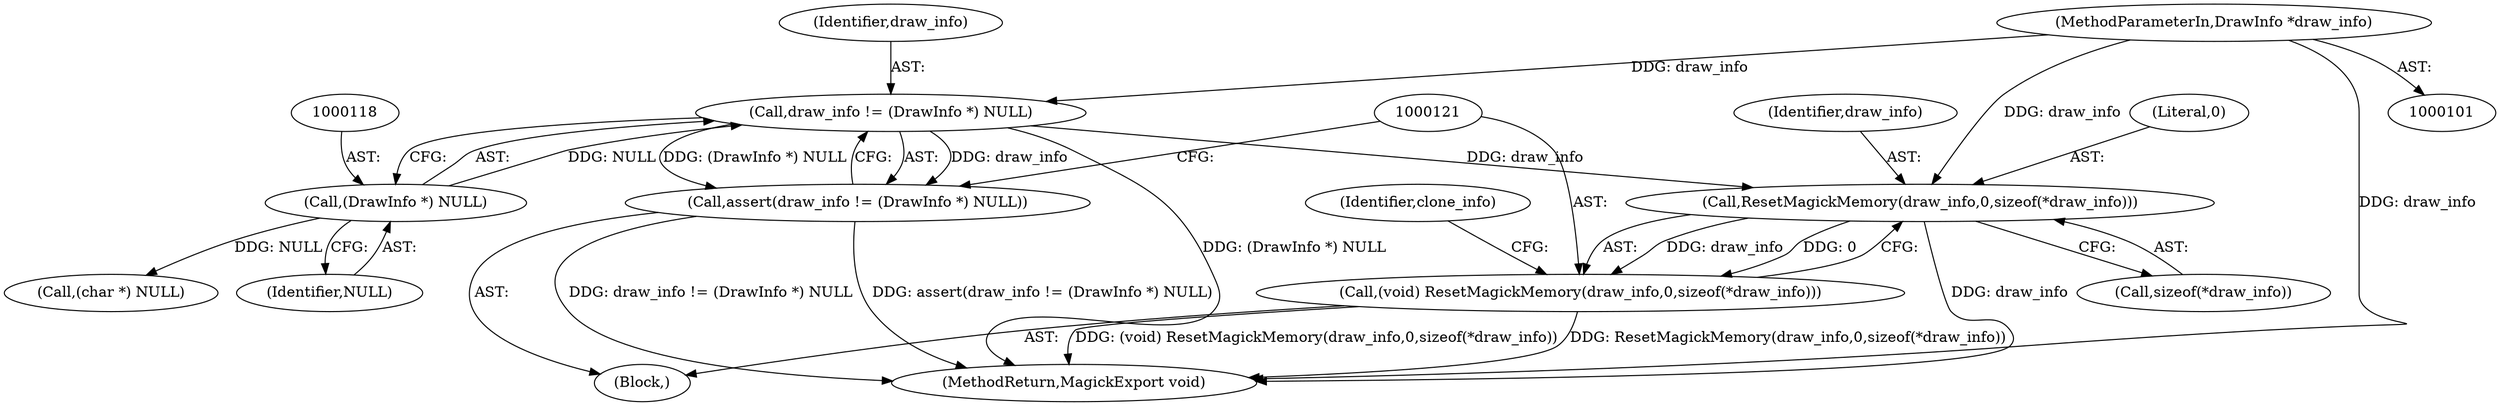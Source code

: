 digraph "0_ImageMagick_726812fa2fa7ce16bcf58f6e115f65427a1c0950_4@pointer" {
"1000115" [label="(Call,draw_info != (DrawInfo *) NULL)"];
"1000103" [label="(MethodParameterIn,DrawInfo *draw_info)"];
"1000117" [label="(Call,(DrawInfo *) NULL)"];
"1000114" [label="(Call,assert(draw_info != (DrawInfo *) NULL))"];
"1000122" [label="(Call,ResetMagickMemory(draw_info,0,sizeof(*draw_info)))"];
"1000120" [label="(Call,(void) ResetMagickMemory(draw_info,0,sizeof(*draw_info)))"];
"1000104" [label="(Block,)"];
"1000103" [label="(MethodParameterIn,DrawInfo *draw_info)"];
"1000129" [label="(Identifier,clone_info)"];
"1000114" [label="(Call,assert(draw_info != (DrawInfo *) NULL))"];
"1000120" [label="(Call,(void) ResetMagickMemory(draw_info,0,sizeof(*draw_info)))"];
"1000119" [label="(Identifier,NULL)"];
"1000116" [label="(Identifier,draw_info)"];
"1000115" [label="(Call,draw_info != (DrawInfo *) NULL)"];
"1000124" [label="(Literal,0)"];
"1000125" [label="(Call,sizeof(*draw_info))"];
"1000123" [label="(Identifier,draw_info)"];
"1000606" [label="(MethodReturn,MagickExport void)"];
"1000122" [label="(Call,ResetMagickMemory(draw_info,0,sizeof(*draw_info)))"];
"1000236" [label="(Call,(char *) NULL)"];
"1000117" [label="(Call,(DrawInfo *) NULL)"];
"1000115" -> "1000114"  [label="AST: "];
"1000115" -> "1000117"  [label="CFG: "];
"1000116" -> "1000115"  [label="AST: "];
"1000117" -> "1000115"  [label="AST: "];
"1000114" -> "1000115"  [label="CFG: "];
"1000115" -> "1000606"  [label="DDG: (DrawInfo *) NULL"];
"1000115" -> "1000114"  [label="DDG: draw_info"];
"1000115" -> "1000114"  [label="DDG: (DrawInfo *) NULL"];
"1000103" -> "1000115"  [label="DDG: draw_info"];
"1000117" -> "1000115"  [label="DDG: NULL"];
"1000115" -> "1000122"  [label="DDG: draw_info"];
"1000103" -> "1000101"  [label="AST: "];
"1000103" -> "1000606"  [label="DDG: draw_info"];
"1000103" -> "1000122"  [label="DDG: draw_info"];
"1000117" -> "1000119"  [label="CFG: "];
"1000118" -> "1000117"  [label="AST: "];
"1000119" -> "1000117"  [label="AST: "];
"1000117" -> "1000236"  [label="DDG: NULL"];
"1000114" -> "1000104"  [label="AST: "];
"1000121" -> "1000114"  [label="CFG: "];
"1000114" -> "1000606"  [label="DDG: assert(draw_info != (DrawInfo *) NULL)"];
"1000114" -> "1000606"  [label="DDG: draw_info != (DrawInfo *) NULL"];
"1000122" -> "1000120"  [label="AST: "];
"1000122" -> "1000125"  [label="CFG: "];
"1000123" -> "1000122"  [label="AST: "];
"1000124" -> "1000122"  [label="AST: "];
"1000125" -> "1000122"  [label="AST: "];
"1000120" -> "1000122"  [label="CFG: "];
"1000122" -> "1000606"  [label="DDG: draw_info"];
"1000122" -> "1000120"  [label="DDG: draw_info"];
"1000122" -> "1000120"  [label="DDG: 0"];
"1000120" -> "1000104"  [label="AST: "];
"1000121" -> "1000120"  [label="AST: "];
"1000129" -> "1000120"  [label="CFG: "];
"1000120" -> "1000606"  [label="DDG: (void) ResetMagickMemory(draw_info,0,sizeof(*draw_info))"];
"1000120" -> "1000606"  [label="DDG: ResetMagickMemory(draw_info,0,sizeof(*draw_info))"];
}
